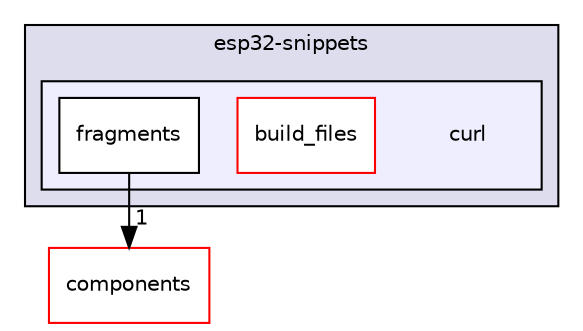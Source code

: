 digraph "esp32-snippets/curl" {
  compound=true
  node [ fontsize="10", fontname="Helvetica"];
  edge [ labelfontsize="10", labelfontname="Helvetica"];
  subgraph clusterdir_2b66d65f09a100230911d819a169d69c {
    graph [ bgcolor="#ddddee", pencolor="black", label="esp32-snippets" fontname="Helvetica", fontsize="10", URL="dir_2b66d65f09a100230911d819a169d69c.html"]
  subgraph clusterdir_95695785afb0dd19e91f78ef0b18b649 {
    graph [ bgcolor="#eeeeff", pencolor="black", label="" URL="dir_95695785afb0dd19e91f78ef0b18b649.html"];
    dir_95695785afb0dd19e91f78ef0b18b649 [shape=plaintext label="curl"];
    dir_0af4c92a3fd80e8d996125b8976325b7 [shape=box label="build_files" color="red" fillcolor="white" style="filled" URL="dir_0af4c92a3fd80e8d996125b8976325b7.html"];
    dir_420198cfe393c3ace83ddee3d5b9cb52 [shape=box label="fragments" color="black" fillcolor="white" style="filled" URL="dir_420198cfe393c3ace83ddee3d5b9cb52.html"];
  }
  }
  dir_409f97388efe006bc3438b95e9edef48 [shape=box label="components" fillcolor="white" style="filled" color="red" URL="dir_409f97388efe006bc3438b95e9edef48.html"];
  dir_420198cfe393c3ace83ddee3d5b9cb52->dir_409f97388efe006bc3438b95e9edef48 [headlabel="1", labeldistance=1.5 headhref="dir_000082_000000.html"];
}
